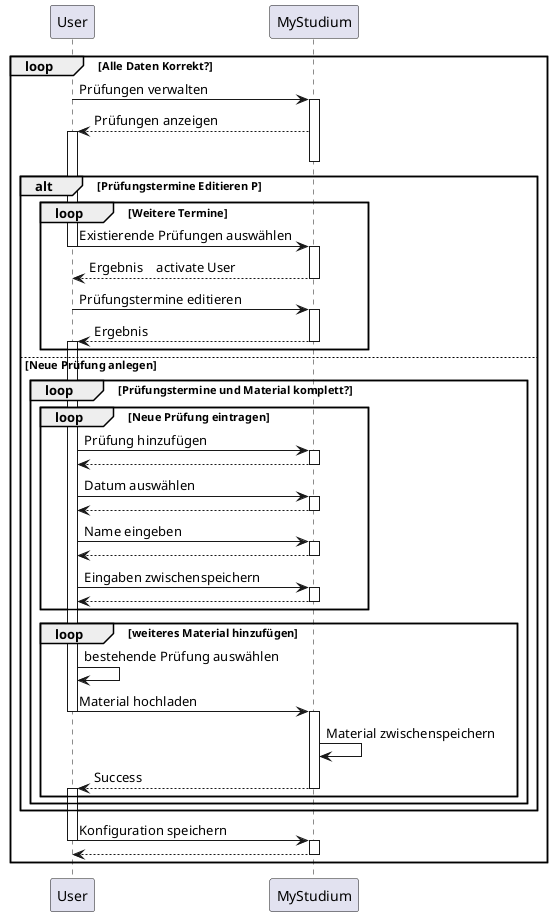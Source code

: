 @startuml Sequenz Prüfungen Planen
loop Alle Daten Korrekt?

User-> MyStudium: Prüfungen verwalten
activate MyStudium

User <-- MyStudium: Prüfungen anzeigen
activate User
deactivate MyStudium
alt Prüfungstermine Editieren P
    loop Weitere Termine
        User -> MyStudium: Existierende Prüfungen auswählen
        deactivate User
        activate MyStudium
        User <-- MyStudium: Ergebnis    activate User
        deactivate MyStudium
        User -> MyStudium: Prüfungstermine editieren
        deactivate User
        activate MyStudium
        User <-- MyStudium: Ergebnis
        deactivate MyStudium
        activate User
    end
else Neue Prüfung anlegen

loop Prüfungstermine und Material komplett?
        loop Neue Prüfung eintragen
        User -> MyStudium: Prüfung hinzufügen
        activate MyStudium
        User <-- MyStudium
        deactivate MyStudium
        User -> MyStudium: Datum auswählen
        activate MyStudium
        User <-- MyStudium
        deactivate MyStudium
        User -> MyStudium: Name eingeben
        activate MyStudium
        User <-- MyStudium
        deactivate MyStudium
        User -> MyStudium: Eingaben zwischenspeichern
        activate MyStudium
        User <-- MyStudium
        deactivate MyStudium
        end

        loop weiteres Material hinzufügen
        User -> User: bestehende Prüfung auswählen
        User -> MyStudium: Material hochladen
        deactivate User
        activate MyStudium
        MyStudium -> MyStudium: Material zwischenspeichern
        MyStudium --> User: Success
        deactivate MyStudium
        activate User
        end
    end
    end
    User -> MyStudium: Konfiguration speichern
    deactivate User
    activate MyStudium
    MyStudium --> User
    deactivate MyStudium
    
end 
@enduml
